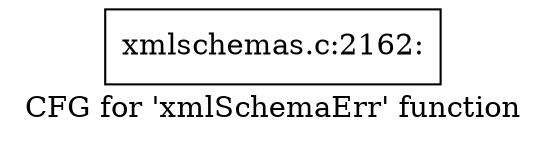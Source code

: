 digraph "CFG for 'xmlSchemaErr' function" {
	label="CFG for 'xmlSchemaErr' function";

	Node0x4b80330 [shape=record,label="{xmlschemas.c:2162:}"];
}
